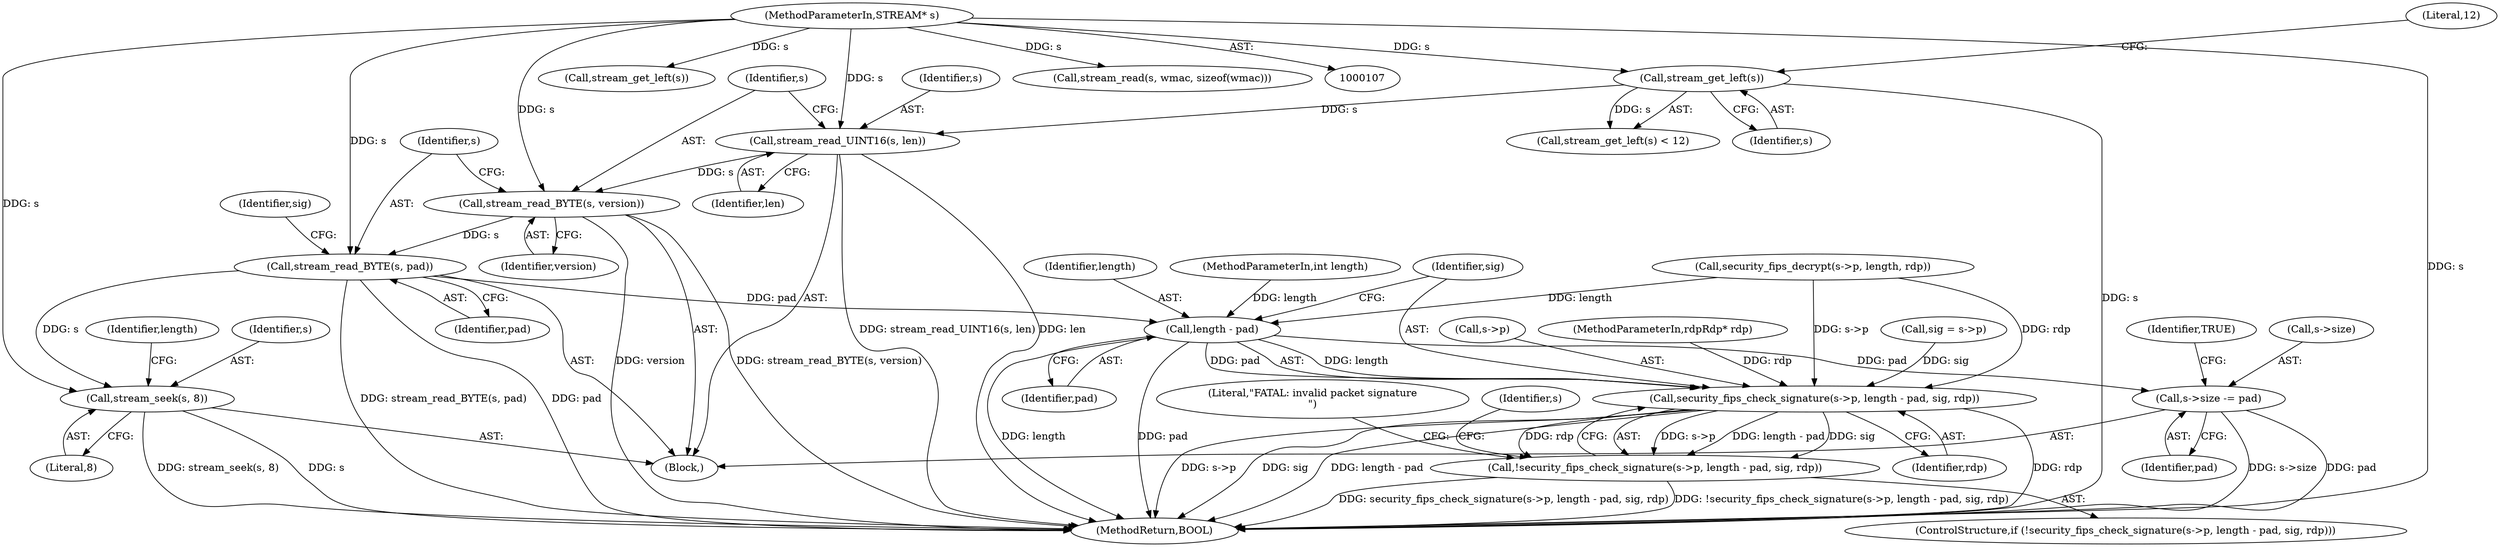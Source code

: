 digraph "0_FreeRDP_7d58aac24fe20ffaad7bd9b40c9ddf457c1b06e7@API" {
"1000141" [label="(Call,stream_read_BYTE(s, pad))"];
"1000138" [label="(Call,stream_read_BYTE(s, version))"];
"1000135" [label="(Call,stream_read_UINT16(s, len))"];
"1000130" [label="(Call,stream_get_left(s))"];
"1000109" [label="(MethodParameterIn,STREAM* s)"];
"1000149" [label="(Call,stream_seek(s, 8))"];
"1000174" [label="(Call,length - pad)"];
"1000170" [label="(Call,security_fips_check_signature(s->p, length - pad, sig, rdp))"];
"1000169" [label="(Call,!security_fips_check_signature(s->p, length - pad, sig, rdp))"];
"1000184" [label="(Call,s->size -= pad)"];
"1000168" [label="(ControlStructure,if (!security_fips_check_signature(s->p, length - pad, sig, rdp)))"];
"1000135" [label="(Call,stream_read_UINT16(s, len))"];
"1000142" [label="(Identifier,s)"];
"1000138" [label="(Call,stream_read_BYTE(s, version))"];
"1000190" [label="(Identifier,TRUE)"];
"1000185" [label="(Call,s->size)"];
"1000193" [label="(Call,stream_get_left(s))"];
"1000175" [label="(Identifier,length)"];
"1000110" [label="(MethodParameterIn,int length)"];
"1000176" [label="(Identifier,pad)"];
"1000149" [label="(Call,stream_seek(s, 8))"];
"1000109" [label="(MethodParameterIn,STREAM* s)"];
"1000169" [label="(Call,!security_fips_check_signature(s->p, length - pad, sig, rdp))"];
"1000139" [label="(Identifier,s)"];
"1000174" [label="(Call,length - pad)"];
"1000170" [label="(Call,security_fips_check_signature(s->p, length - pad, sig, rdp))"];
"1000171" [label="(Call,s->p)"];
"1000108" [label="(MethodParameterIn,rdpRdp* rdp)"];
"1000140" [label="(Identifier,version)"];
"1000145" [label="(Identifier,sig)"];
"1000178" [label="(Identifier,rdp)"];
"1000181" [label="(Literal,\"FATAL: invalid packet signature\n\")"];
"1000151" [label="(Literal,8)"];
"1000186" [label="(Identifier,s)"];
"1000177" [label="(Identifier,sig)"];
"1000131" [label="(Identifier,s)"];
"1000153" [label="(Identifier,length)"];
"1000144" [label="(Call,sig = s->p)"];
"1000143" [label="(Identifier,pad)"];
"1000250" [label="(MethodReturn,BOOL)"];
"1000150" [label="(Identifier,s)"];
"1000137" [label="(Identifier,len)"];
"1000132" [label="(Literal,12)"];
"1000141" [label="(Call,stream_read_BYTE(s, pad))"];
"1000198" [label="(Call,stream_read(s, wmac, sizeof(wmac)))"];
"1000123" [label="(Block,)"];
"1000184" [label="(Call,s->size -= pad)"];
"1000136" [label="(Identifier,s)"];
"1000130" [label="(Call,stream_get_left(s))"];
"1000129" [label="(Call,stream_get_left(s) < 12)"];
"1000157" [label="(Call,security_fips_decrypt(s->p, length, rdp))"];
"1000188" [label="(Identifier,pad)"];
"1000141" -> "1000123"  [label="AST: "];
"1000141" -> "1000143"  [label="CFG: "];
"1000142" -> "1000141"  [label="AST: "];
"1000143" -> "1000141"  [label="AST: "];
"1000145" -> "1000141"  [label="CFG: "];
"1000141" -> "1000250"  [label="DDG: stream_read_BYTE(s, pad)"];
"1000141" -> "1000250"  [label="DDG: pad"];
"1000138" -> "1000141"  [label="DDG: s"];
"1000109" -> "1000141"  [label="DDG: s"];
"1000141" -> "1000149"  [label="DDG: s"];
"1000141" -> "1000174"  [label="DDG: pad"];
"1000138" -> "1000123"  [label="AST: "];
"1000138" -> "1000140"  [label="CFG: "];
"1000139" -> "1000138"  [label="AST: "];
"1000140" -> "1000138"  [label="AST: "];
"1000142" -> "1000138"  [label="CFG: "];
"1000138" -> "1000250"  [label="DDG: version"];
"1000138" -> "1000250"  [label="DDG: stream_read_BYTE(s, version)"];
"1000135" -> "1000138"  [label="DDG: s"];
"1000109" -> "1000138"  [label="DDG: s"];
"1000135" -> "1000123"  [label="AST: "];
"1000135" -> "1000137"  [label="CFG: "];
"1000136" -> "1000135"  [label="AST: "];
"1000137" -> "1000135"  [label="AST: "];
"1000139" -> "1000135"  [label="CFG: "];
"1000135" -> "1000250"  [label="DDG: stream_read_UINT16(s, len)"];
"1000135" -> "1000250"  [label="DDG: len"];
"1000130" -> "1000135"  [label="DDG: s"];
"1000109" -> "1000135"  [label="DDG: s"];
"1000130" -> "1000129"  [label="AST: "];
"1000130" -> "1000131"  [label="CFG: "];
"1000131" -> "1000130"  [label="AST: "];
"1000132" -> "1000130"  [label="CFG: "];
"1000130" -> "1000250"  [label="DDG: s"];
"1000130" -> "1000129"  [label="DDG: s"];
"1000109" -> "1000130"  [label="DDG: s"];
"1000109" -> "1000107"  [label="AST: "];
"1000109" -> "1000250"  [label="DDG: s"];
"1000109" -> "1000149"  [label="DDG: s"];
"1000109" -> "1000193"  [label="DDG: s"];
"1000109" -> "1000198"  [label="DDG: s"];
"1000149" -> "1000123"  [label="AST: "];
"1000149" -> "1000151"  [label="CFG: "];
"1000150" -> "1000149"  [label="AST: "];
"1000151" -> "1000149"  [label="AST: "];
"1000153" -> "1000149"  [label="CFG: "];
"1000149" -> "1000250"  [label="DDG: stream_seek(s, 8)"];
"1000149" -> "1000250"  [label="DDG: s"];
"1000174" -> "1000170"  [label="AST: "];
"1000174" -> "1000176"  [label="CFG: "];
"1000175" -> "1000174"  [label="AST: "];
"1000176" -> "1000174"  [label="AST: "];
"1000177" -> "1000174"  [label="CFG: "];
"1000174" -> "1000250"  [label="DDG: pad"];
"1000174" -> "1000250"  [label="DDG: length"];
"1000174" -> "1000170"  [label="DDG: length"];
"1000174" -> "1000170"  [label="DDG: pad"];
"1000157" -> "1000174"  [label="DDG: length"];
"1000110" -> "1000174"  [label="DDG: length"];
"1000174" -> "1000184"  [label="DDG: pad"];
"1000170" -> "1000169"  [label="AST: "];
"1000170" -> "1000178"  [label="CFG: "];
"1000171" -> "1000170"  [label="AST: "];
"1000177" -> "1000170"  [label="AST: "];
"1000178" -> "1000170"  [label="AST: "];
"1000169" -> "1000170"  [label="CFG: "];
"1000170" -> "1000250"  [label="DDG: rdp"];
"1000170" -> "1000250"  [label="DDG: s->p"];
"1000170" -> "1000250"  [label="DDG: sig"];
"1000170" -> "1000250"  [label="DDG: length - pad"];
"1000170" -> "1000169"  [label="DDG: s->p"];
"1000170" -> "1000169"  [label="DDG: length - pad"];
"1000170" -> "1000169"  [label="DDG: sig"];
"1000170" -> "1000169"  [label="DDG: rdp"];
"1000157" -> "1000170"  [label="DDG: s->p"];
"1000157" -> "1000170"  [label="DDG: rdp"];
"1000144" -> "1000170"  [label="DDG: sig"];
"1000108" -> "1000170"  [label="DDG: rdp"];
"1000169" -> "1000168"  [label="AST: "];
"1000181" -> "1000169"  [label="CFG: "];
"1000186" -> "1000169"  [label="CFG: "];
"1000169" -> "1000250"  [label="DDG: !security_fips_check_signature(s->p, length - pad, sig, rdp)"];
"1000169" -> "1000250"  [label="DDG: security_fips_check_signature(s->p, length - pad, sig, rdp)"];
"1000184" -> "1000123"  [label="AST: "];
"1000184" -> "1000188"  [label="CFG: "];
"1000185" -> "1000184"  [label="AST: "];
"1000188" -> "1000184"  [label="AST: "];
"1000190" -> "1000184"  [label="CFG: "];
"1000184" -> "1000250"  [label="DDG: s->size"];
"1000184" -> "1000250"  [label="DDG: pad"];
}
